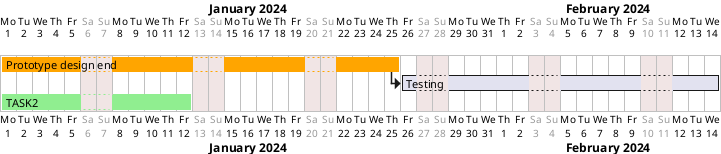 @startgantt
saturday are closed
sunday are closed

Project starts the 1st of january 2024
[Prototype design end] as [TASK1] requires 19 days
[TASK1] is colored in orange
[Testing] requires 14 days
[TASK1]->[Testing]
[TASK2] requires 10 days
[TASK2] is colored in LightGreen

2021-01-18 to 2021-01-22 are named [End's committee]
2021-01-18 to 2021-01-22 are colored in yellow
@endgantt
